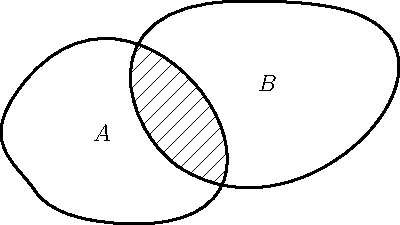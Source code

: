 size(200);
import patterns;
path p=(-66,31)..controls(-96.2356942013,-5.79589242792)and(-71.6572988397,-17.4643597507)..(-60,-35)
..controls(-51.2495490522,-48.1629772858)and(-31.6086355085,-52.3743723978)..(-16,-54)
  ..controls(135.75645797,-69.8053205069)and(11.0620519889,124.782102583)..cycle;
path q=(60,79)..controls(-30.2963303984,76.9080408613)and(-5.87320224635,0.0121048792294)..(27,-21)
..controls(104.447231778,-70.503219812)and(208.758545663,45.349549315)..(132,72)
  ..controls(122.033002911,75.460526279)and(102.754253009,79.9905181075)..cycle;

add("hatch",hatch(H=2mm,dir=NE));

picture intersection;

fill(intersection,p,pattern("hatch"));
clip(intersection,q);
add(intersection);

label("$A$",(-20,0));
label("$B$",(80,30));

draw(p,linewidth(1));
draw(q,linewidth(1));
